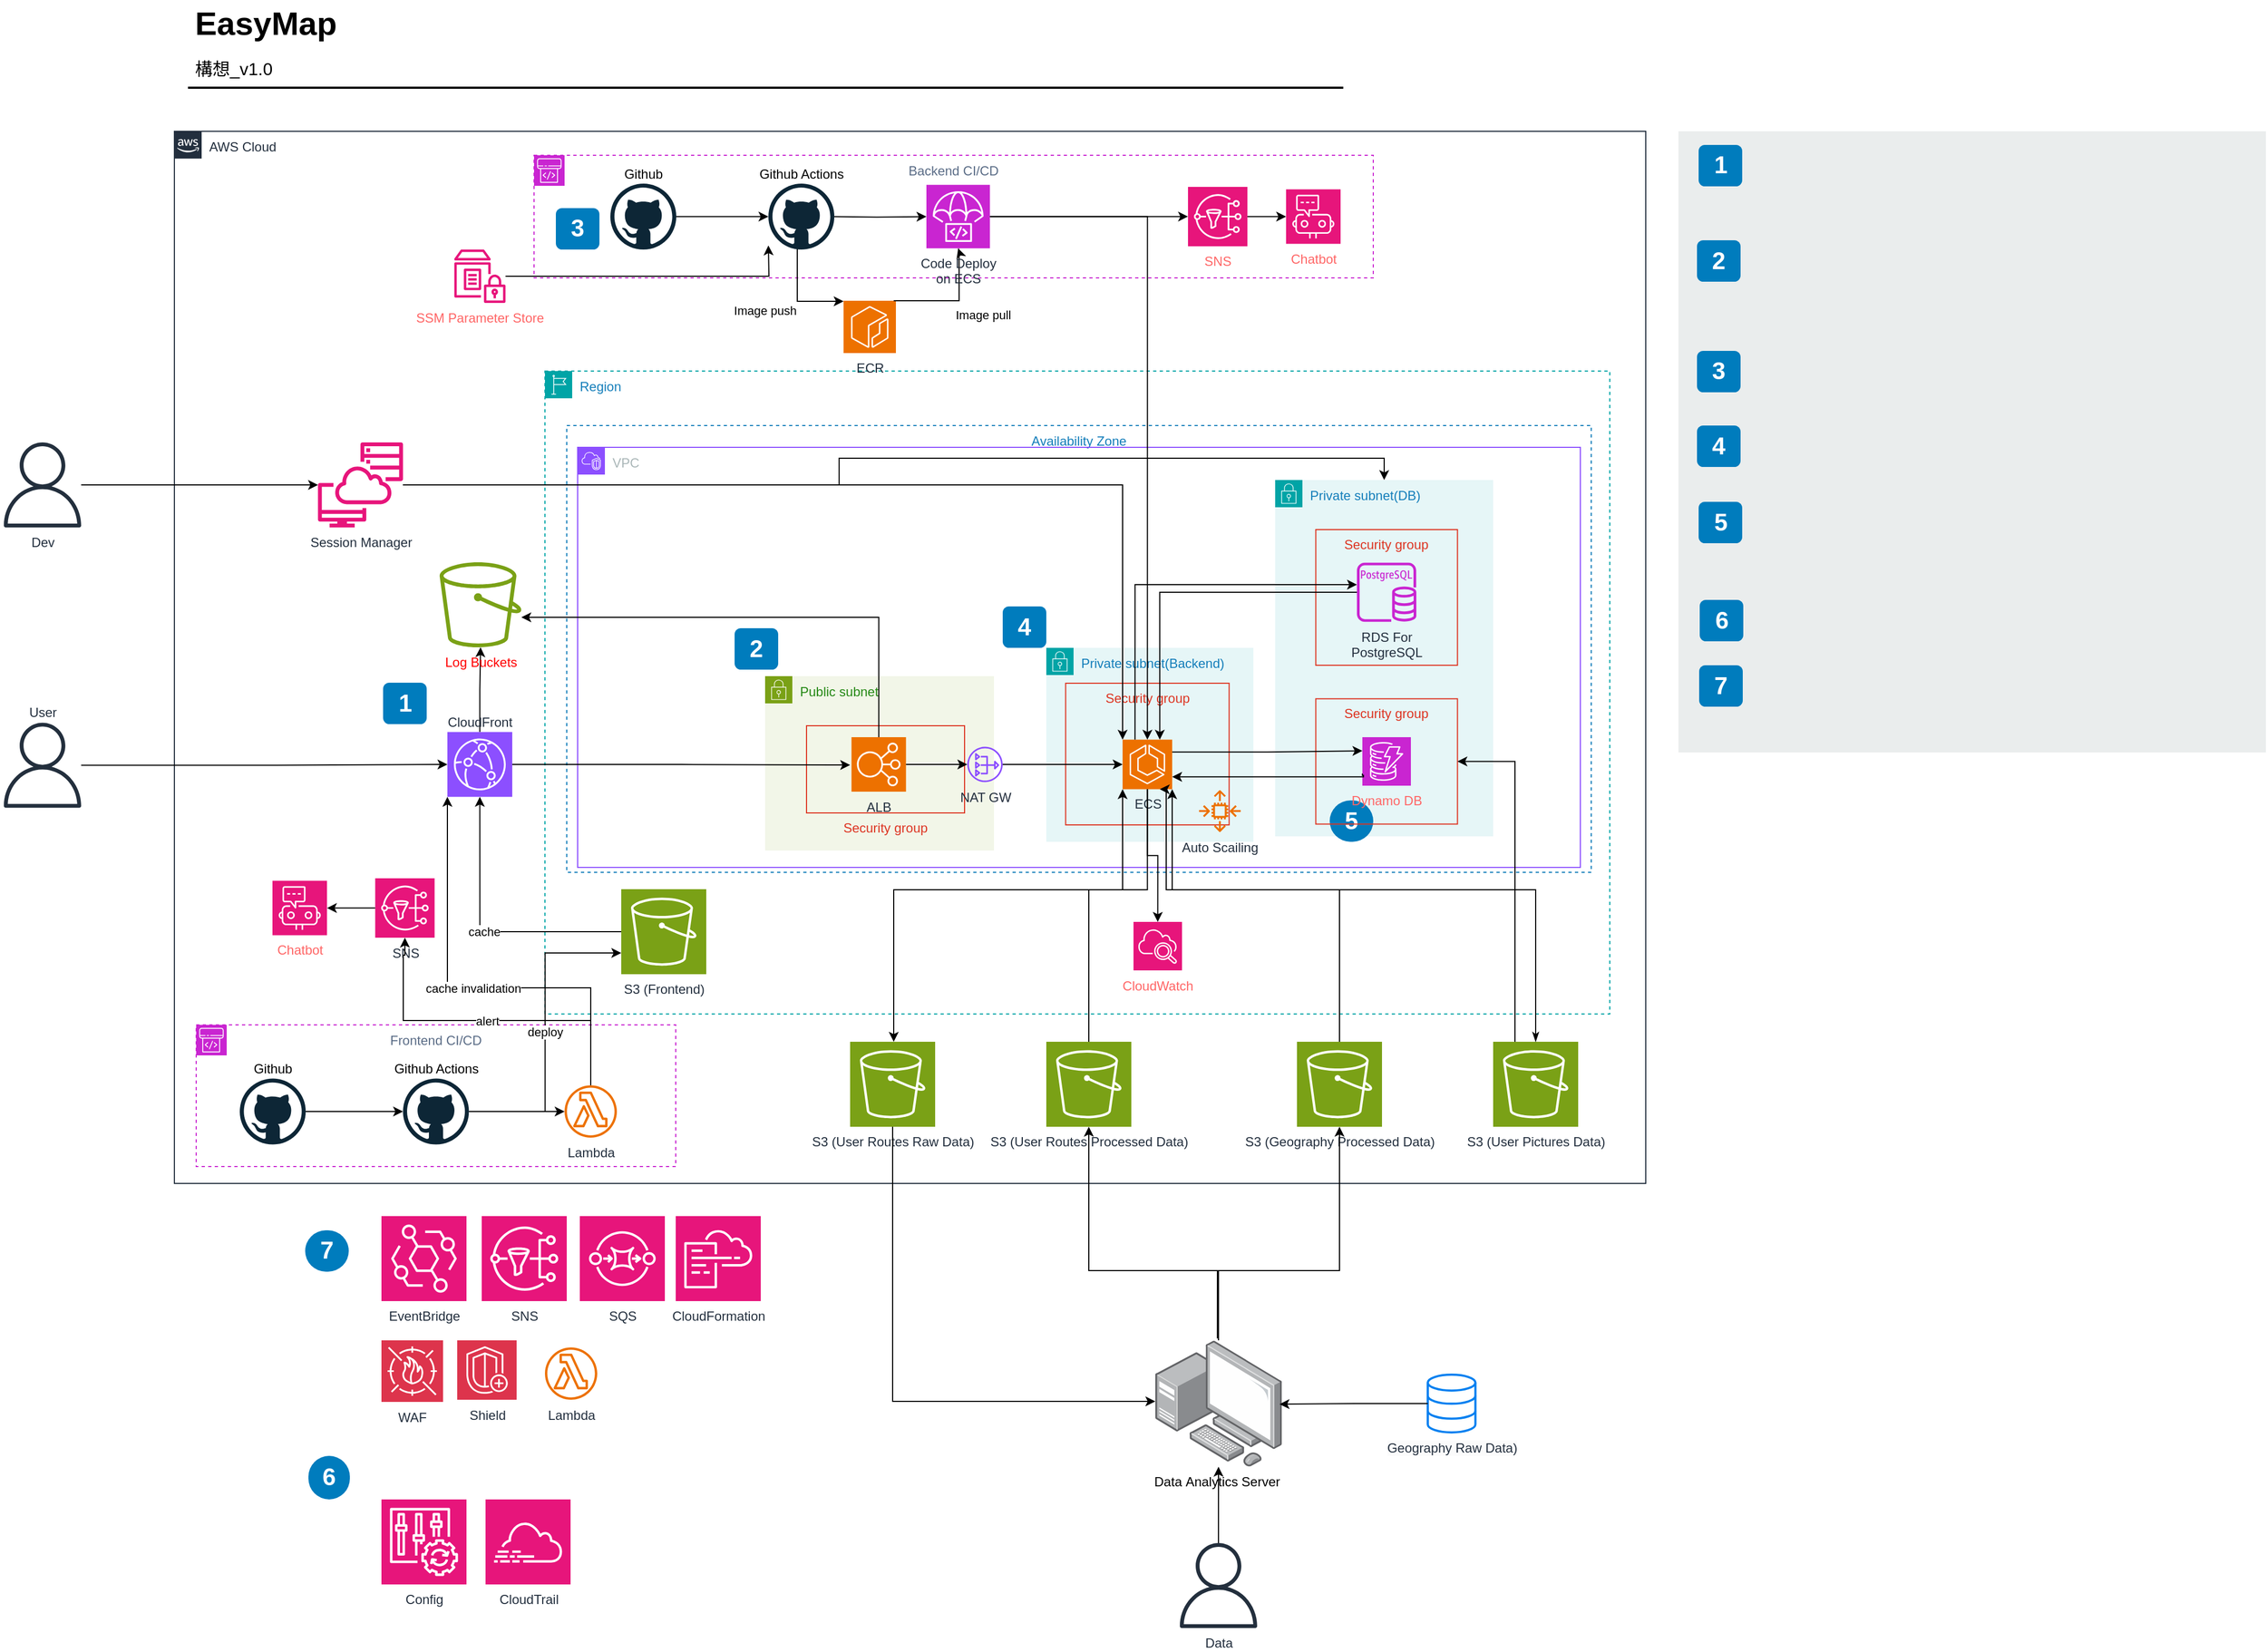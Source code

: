 <mxfile version="24.6.4" type="device">
  <diagram id="Ht1M8jgEwFfnCIfOTk4-" name="Page-1">
    <mxGraphModel dx="3269" dy="1338" grid="1" gridSize="10" guides="1" tooltips="1" connect="1" arrows="1" fold="1" page="1" pageScale="1" pageWidth="1169" pageHeight="827" math="0" shadow="0">
      <root>
        <mxCell id="0" />
        <mxCell id="1" parent="0" />
        <mxCell id="k1J5Uft5zTIaOylSxwT3-11" value="フロントアプリケーションはCloudFrontでデプロイ&lt;div&gt;ここに対してアプリケーション段階での攻撃防止のためにWAFを設定&lt;/div&gt;&lt;div&gt;ddos攻撃を防ぐためにShiledの導入も考慮&lt;/div&gt;&lt;div&gt;(Shiled Standardの場合、無料)&lt;/div&gt;" style="text;html=1;align=left;verticalAlign=top;spacingTop=-4;fontSize=14;labelBackgroundColor=none;whiteSpace=wrap;fontColor=#202222;" parent="1" vertex="1">
          <mxGeometry x="1490" y="196.5" width="449" height="118" as="geometry" />
        </mxCell>
        <mxCell id="k1J5Uft5zTIaOylSxwT3-12" value="NAT Gatewayを使ってサービスをプライベートに隔離&lt;div&gt;(現状の場合、NAT Gatewayを使わずにパブリックで運用しても構わない)&lt;/div&gt;&lt;div&gt;そして、ユーザー側はEC2又はFargateで構築されたジャンプサーバーをSSMを経由してプライベートに隔離されたサービスに接近&lt;/div&gt;&lt;div&gt;&lt;br&gt;&lt;/div&gt;" style="text;html=1;align=left;verticalAlign=top;spacingTop=-4;fontSize=14;labelBackgroundColor=none;whiteSpace=wrap;fontColor=#202222;" parent="1" vertex="1">
          <mxGeometry x="1489" y="285" width="450" height="115" as="geometry" />
        </mxCell>
        <mxCell id="k1J5Uft5zTIaOylSxwT3-13" value="&lt;span&gt;GitHubリポジトリにコードを管理して、GitHubActionを利用してAWSリソースにビルド及びデプロイを行う&lt;br&gt;詳細はarchitecture_CI_CDを参考&lt;br&gt;&lt;/span&gt;" style="text;html=1;align=left;verticalAlign=top;spacingTop=-4;fontSize=14;labelBackgroundColor=none;whiteSpace=wrap;fontColor=#202222;" parent="1" vertex="1">
          <mxGeometry x="1489" y="384.5" width="450" height="117" as="geometry" />
        </mxCell>
        <mxCell id="k1J5Uft5zTIaOylSxwT3-14" value="環境を問わず、WEBサーバー、プロントアプリケーション、バックエンドアプリケーションとサイドカーが載せられたECSのクラスター&lt;br&gt;詳細はarchitecture_applications&lt;span&gt;を参考&lt;br&gt;&lt;/span&gt;" style="text;html=1;align=left;verticalAlign=top;spacingTop=-4;fontSize=14;labelBackgroundColor=none;whiteSpace=wrap;fontColor=#202222;" parent="1" vertex="1">
          <mxGeometry x="1489" y="455" width="450" height="121" as="geometry" />
        </mxCell>
        <mxCell id="k1J5Uft5zTIaOylSxwT3-15" value="&lt;span&gt;プライベートサブネットにあるRDS&lt;br&gt;&lt;/span&gt;ここに接近するためのパラメータはSecret Manager又はSSM Parameter Storeで管理&lt;br&gt;その他、CloudFormtationとかで機密情報が載せられた部分も含む" style="text;html=1;align=left;verticalAlign=top;spacingTop=-4;fontSize=14;labelBackgroundColor=none;whiteSpace=wrap;fontColor=#202222;" parent="1" vertex="1">
          <mxGeometry x="1490" y="525" width="449" height="114" as="geometry" />
        </mxCell>
        <mxCell id="k1J5Uft5zTIaOylSxwT3-16" value="主に監視と追跡のため、導入を考えるべきのサービス&lt;br&gt;詳細はarchitecture_applicationsを参考&lt;span&gt;&lt;br&gt;&lt;/span&gt;" style="text;html=1;align=left;verticalAlign=top;spacingTop=-4;fontSize=14;labelBackgroundColor=none;whiteSpace=wrap;fontColor=#202222;" parent="1" vertex="1">
          <mxGeometry x="1490" y="616" width="450" height="118" as="geometry" />
        </mxCell>
        <mxCell id="k1J5Uft5zTIaOylSxwT3-17" value="&lt;span&gt;構成図に記述されていないが、運用に入っているサービス&lt;br&gt;&lt;/span&gt;導入可能性が高い上、別途に引き出しているサービス" style="text;html=1;align=left;verticalAlign=top;spacingTop=-4;fontSize=14;labelBackgroundColor=none;whiteSpace=wrap;fontColor=#202222;" parent="1" vertex="1">
          <mxGeometry x="1490" y="675" width="449" height="113" as="geometry" />
        </mxCell>
        <mxCell id="-QjtrjUzRDEMRZ5MF8oH-47" value="EasyMap" style="text;html=1;resizable=0;points=[];autosize=1;align=left;verticalAlign=top;spacingTop=-4;fontSize=30;fontStyle=1" parent="1" vertex="1">
          <mxGeometry x="56.5" y="64.5" width="150" height="40" as="geometry" />
        </mxCell>
        <mxCell id="-QjtrjUzRDEMRZ5MF8oH-48" value="構想_v1.0" style="text;html=1;resizable=0;points=[];autosize=1;align=left;verticalAlign=top;spacingTop=-4;fontSize=16" parent="1" vertex="1">
          <mxGeometry x="56.5" y="114.5" width="90" height="30" as="geometry" />
        </mxCell>
        <mxCell id="SCVMTBWpLvtzJIhz15lM-1" value="" style="line;strokeWidth=2;html=1;fontSize=14;" parent="1" vertex="1">
          <mxGeometry x="52.5" y="139.5" width="1060" height="10" as="geometry" />
        </mxCell>
        <mxCell id="k1J5Uft5zTIaOylSxwT3-1" value="" style="rounded=0;whiteSpace=wrap;html=1;fillColor=#EAEDED;fontSize=22;fontColor=#FFFFFF;strokeColor=none;labelBackgroundColor=none;" parent="1" vertex="1">
          <mxGeometry x="1420" y="184.5" width="539" height="570" as="geometry" />
        </mxCell>
        <mxCell id="k1J5Uft5zTIaOylSxwT3-2" value="1" style="rounded=1;whiteSpace=wrap;html=1;fillColor=#007CBD;strokeColor=none;fontColor=#FFFFFF;fontStyle=1;fontSize=22;labelBackgroundColor=none;" parent="1" vertex="1">
          <mxGeometry x="1438.5" y="197" width="40" height="38" as="geometry" />
        </mxCell>
        <mxCell id="k1J5Uft5zTIaOylSxwT3-3" value="2" style="rounded=1;whiteSpace=wrap;html=1;fillColor=#007CBD;strokeColor=none;fontColor=#FFFFFF;fontStyle=1;fontSize=22;labelBackgroundColor=none;" parent="1" vertex="1">
          <mxGeometry x="1437" y="284.5" width="40" height="38" as="geometry" />
        </mxCell>
        <mxCell id="k1J5Uft5zTIaOylSxwT3-4" value="3" style="rounded=1;whiteSpace=wrap;html=1;fillColor=#007CBD;strokeColor=none;fontColor=#FFFFFF;fontStyle=1;fontSize=22;labelBackgroundColor=none;" parent="1" vertex="1">
          <mxGeometry x="1437" y="386" width="40" height="38" as="geometry" />
        </mxCell>
        <mxCell id="k1J5Uft5zTIaOylSxwT3-5" value="4" style="rounded=1;whiteSpace=wrap;html=1;fillColor=#007CBD;strokeColor=none;fontColor=#FFFFFF;fontStyle=1;fontSize=22;labelBackgroundColor=none;" parent="1" vertex="1">
          <mxGeometry x="1437" y="454.5" width="40" height="38" as="geometry" />
        </mxCell>
        <mxCell id="k1J5Uft5zTIaOylSxwT3-6" value="5" style="rounded=1;whiteSpace=wrap;html=1;fillColor=#007CBD;strokeColor=none;fontColor=#FFFFFF;fontStyle=1;fontSize=22;labelBackgroundColor=none;" parent="1" vertex="1">
          <mxGeometry x="1438.5" y="524.5" width="40" height="38" as="geometry" />
        </mxCell>
        <mxCell id="k1J5Uft5zTIaOylSxwT3-7" value="6" style="rounded=1;whiteSpace=wrap;html=1;fillColor=#007CBD;strokeColor=none;fontColor=#FFFFFF;fontStyle=1;fontSize=22;labelBackgroundColor=none;" parent="1" vertex="1">
          <mxGeometry x="1439.5" y="614.5" width="40" height="38" as="geometry" />
        </mxCell>
        <mxCell id="k1J5Uft5zTIaOylSxwT3-8" value="7" style="rounded=1;whiteSpace=wrap;html=1;fillColor=#007CBD;strokeColor=none;fontColor=#FFFFFF;fontStyle=1;fontSize=22;labelBackgroundColor=none;" parent="1" vertex="1">
          <mxGeometry x="1439" y="674.5" width="40" height="38" as="geometry" />
        </mxCell>
        <mxCell id="1tYCDRSDsCQzgZWJvc7a-12" value="AWS Cloud" style="points=[[0,0],[0.25,0],[0.5,0],[0.75,0],[1,0],[1,0.25],[1,0.5],[1,0.75],[1,1],[0.75,1],[0.5,1],[0.25,1],[0,1],[0,0.75],[0,0.5],[0,0.25]];outlineConnect=0;gradientColor=none;html=1;whiteSpace=wrap;fontSize=12;fontStyle=0;container=1;pointerEvents=0;collapsible=0;recursiveResize=0;shape=mxgraph.aws4.group;grIcon=mxgraph.aws4.group_aws_cloud_alt;strokeColor=#232F3E;fillColor=none;verticalAlign=top;align=left;spacingLeft=30;fontColor=#232F3E;dashed=0;" parent="1" vertex="1">
          <mxGeometry x="40" y="184.5" width="1350" height="965.5" as="geometry" />
        </mxCell>
        <mxCell id="1tYCDRSDsCQzgZWJvc7a-14" value="Region" style="points=[[0,0],[0.25,0],[0.5,0],[0.75,0],[1,0],[1,0.25],[1,0.5],[1,0.75],[1,1],[0.75,1],[0.5,1],[0.25,1],[0,1],[0,0.75],[0,0.5],[0,0.25]];outlineConnect=0;gradientColor=none;html=1;whiteSpace=wrap;fontSize=12;fontStyle=0;container=1;pointerEvents=0;collapsible=0;recursiveResize=0;shape=mxgraph.aws4.group;grIcon=mxgraph.aws4.group_region;strokeColor=#00A4A6;fillColor=none;verticalAlign=top;align=left;spacingLeft=30;fontColor=#147EBA;dashed=1;" parent="1tYCDRSDsCQzgZWJvc7a-12" vertex="1">
          <mxGeometry x="340" y="220" width="976.98" height="590" as="geometry" />
        </mxCell>
        <mxCell id="1tYCDRSDsCQzgZWJvc7a-15" value="Availability Zone" style="fillColor=none;strokeColor=#147EBA;dashed=1;verticalAlign=top;fontStyle=0;fontColor=#147EBA;whiteSpace=wrap;html=1;" parent="1tYCDRSDsCQzgZWJvc7a-14" vertex="1">
          <mxGeometry x="20" y="50" width="940" height="410" as="geometry" />
        </mxCell>
        <mxCell id="1tYCDRSDsCQzgZWJvc7a-49" value="Private subnet(DB)" style="points=[[0,0],[0.25,0],[0.5,0],[0.75,0],[1,0],[1,0.25],[1,0.5],[1,0.75],[1,1],[0.75,1],[0.5,1],[0.25,1],[0,1],[0,0.75],[0,0.5],[0,0.25]];outlineConnect=0;gradientColor=none;html=1;whiteSpace=wrap;fontSize=12;fontStyle=0;container=1;pointerEvents=0;collapsible=0;recursiveResize=0;shape=mxgraph.aws4.group;grIcon=mxgraph.aws4.group_security_group;grStroke=0;strokeColor=#00A4A6;fillColor=#E6F6F7;verticalAlign=top;align=left;spacingLeft=30;fontColor=#147EBA;dashed=0;" parent="1tYCDRSDsCQzgZWJvc7a-14" vertex="1">
          <mxGeometry x="670" y="100" width="200" height="327" as="geometry" />
        </mxCell>
        <mxCell id="1tYCDRSDsCQzgZWJvc7a-119" value="5" style="rounded=1;whiteSpace=wrap;html=1;fillColor=#007CBD;strokeColor=none;fontColor=#FFFFFF;fontStyle=1;fontSize=22;labelBackgroundColor=none;arcSize=50;" parent="1tYCDRSDsCQzgZWJvc7a-14" vertex="1">
          <mxGeometry x="720" y="394" width="40" height="38" as="geometry" />
        </mxCell>
        <mxCell id="glTbuXtbrnzx0vPCisSr-2" value="VPC" style="points=[[0,0],[0.25,0],[0.5,0],[0.75,0],[1,0],[1,0.25],[1,0.5],[1,0.75],[1,1],[0.75,1],[0.5,1],[0.25,1],[0,1],[0,0.75],[0,0.5],[0,0.25]];outlineConnect=0;gradientColor=none;html=1;whiteSpace=wrap;fontSize=12;fontStyle=0;container=1;pointerEvents=0;collapsible=0;recursiveResize=0;shape=mxgraph.aws4.group;grIcon=mxgraph.aws4.group_vpc2;strokeColor=#8C4FFF;fillColor=none;verticalAlign=top;align=left;spacingLeft=30;fontColor=#AAB7B8;dashed=0;" parent="1tYCDRSDsCQzgZWJvc7a-14" vertex="1">
          <mxGeometry x="30" y="70" width="920" height="385.5" as="geometry" />
        </mxCell>
        <mxCell id="1tYCDRSDsCQzgZWJvc7a-74" value="Public subnet" style="points=[[0,0],[0.25,0],[0.5,0],[0.75,0],[1,0],[1,0.25],[1,0.5],[1,0.75],[1,1],[0.75,1],[0.5,1],[0.25,1],[0,1],[0,0.75],[0,0.5],[0,0.25]];outlineConnect=0;gradientColor=none;html=1;whiteSpace=wrap;fontSize=12;fontStyle=0;container=1;pointerEvents=0;collapsible=0;recursiveResize=0;shape=mxgraph.aws4.group;grIcon=mxgraph.aws4.group_security_group;grStroke=0;strokeColor=#7AA116;fillColor=#F2F6E8;verticalAlign=top;align=left;spacingLeft=30;fontColor=#248814;dashed=0;" parent="glTbuXtbrnzx0vPCisSr-2" vertex="1">
          <mxGeometry x="172" y="210" width="210" height="160" as="geometry" />
        </mxCell>
        <mxCell id="glTbuXtbrnzx0vPCisSr-27" value="Security group" style="fillColor=none;strokeColor=#DD3522;verticalAlign=top;fontStyle=0;fontColor=#DD3522;whiteSpace=wrap;html=1;labelPosition=center;verticalLabelPosition=bottom;align=center;" parent="glTbuXtbrnzx0vPCisSr-2" vertex="1">
          <mxGeometry x="210" y="255.5" width="145" height="80" as="geometry" />
        </mxCell>
        <mxCell id="1tYCDRSDsCQzgZWJvc7a-38" value="ALB" style="sketch=0;points=[[0,0,0],[0.25,0,0],[0.5,0,0],[0.75,0,0],[1,0,0],[0,1,0],[0.25,1,0],[0.5,1,0],[0.75,1,0],[1,1,0],[0,0.25,0],[0,0.5,0],[0,0.75,0],[1,0.25,0],[1,0.5,0],[1,0.75,0]];outlineConnect=0;fontColor=#232F3E;fillColor=#ED7100;strokeColor=#ffffff;dashed=0;verticalLabelPosition=bottom;verticalAlign=top;align=center;html=1;fontSize=12;fontStyle=0;aspect=fixed;shape=mxgraph.aws4.resourceIcon;resIcon=mxgraph.aws4.elastic_load_balancing;" parent="glTbuXtbrnzx0vPCisSr-2" vertex="1">
          <mxGeometry x="251.25" y="266" width="50" height="50" as="geometry" />
        </mxCell>
        <mxCell id="dy0-1PoWe1TbCDGHFwGR-39" value="Dynamo DB" style="sketch=0;points=[[0,0,0],[0.25,0,0],[0.5,0,0],[0.75,0,0],[1,0,0],[0,1,0],[0.25,1,0],[0.5,1,0],[0.75,1,0],[1,1,0],[0,0.25,0],[0,0.5,0],[0,0.75,0],[1,0.25,0],[1,0.5,0],[1,0.75,0]];outlineConnect=0;fontColor=#FF6666;fillColor=#C925D1;strokeColor=#ffffff;dashed=0;verticalLabelPosition=bottom;verticalAlign=top;align=center;html=1;fontSize=12;fontStyle=0;aspect=fixed;shape=mxgraph.aws4.resourceIcon;resIcon=mxgraph.aws4.dynamodb;" parent="glTbuXtbrnzx0vPCisSr-2" vertex="1">
          <mxGeometry x="720" y="266" width="44.5" height="44.5" as="geometry" />
        </mxCell>
        <mxCell id="1tYCDRSDsCQzgZWJvc7a-51" value="Security group" style="fillColor=none;strokeColor=#DD3522;verticalAlign=top;fontStyle=0;fontColor=#DD3522;whiteSpace=wrap;html=1;direction=south;" parent="glTbuXtbrnzx0vPCisSr-2" vertex="1">
          <mxGeometry x="677.25" y="230.75" width="130" height="115" as="geometry" />
        </mxCell>
        <mxCell id="XonzfU6cnXxWhyrc8ULt-5" value="Security group" style="fillColor=none;strokeColor=#DD3522;verticalAlign=top;fontStyle=0;fontColor=#DD3522;whiteSpace=wrap;html=1;direction=south;" vertex="1" parent="glTbuXtbrnzx0vPCisSr-2">
          <mxGeometry x="677.25" y="75.5" width="130" height="124.5" as="geometry" />
        </mxCell>
        <mxCell id="XonzfU6cnXxWhyrc8ULt-4" value="RDS For&lt;div&gt;PostgreSQL&lt;/div&gt;" style="sketch=0;outlineConnect=0;fontColor=#232F3E;gradientColor=none;fillColor=#C925D1;strokeColor=none;dashed=0;verticalLabelPosition=bottom;verticalAlign=top;align=center;html=1;fontSize=12;fontStyle=0;aspect=fixed;pointerEvents=1;shape=mxgraph.aws4.rds_postgresql_instance;" vertex="1" parent="glTbuXtbrnzx0vPCisSr-2">
          <mxGeometry x="715" y="105.75" width="54.5" height="54.5" as="geometry" />
        </mxCell>
        <mxCell id="1tYCDRSDsCQzgZWJvc7a-118" value="4" style="rounded=1;whiteSpace=wrap;html=1;fillColor=#007CBD;strokeColor=none;fontColor=#FFFFFF;fontStyle=1;fontSize=22;labelBackgroundColor=none;" parent="1tYCDRSDsCQzgZWJvc7a-14" vertex="1">
          <mxGeometry x="420" y="216" width="40" height="38" as="geometry" />
        </mxCell>
        <mxCell id="1tYCDRSDsCQzgZWJvc7a-68" value="Private subnet(Backend)" style="points=[[0,0],[0.25,0],[0.5,0],[0.75,0],[1,0],[1,0.25],[1,0.5],[1,0.75],[1,1],[0.75,1],[0.5,1],[0.25,1],[0,1],[0,0.75],[0,0.5],[0,0.25]];outlineConnect=0;gradientColor=none;html=1;whiteSpace=wrap;fontSize=12;fontStyle=0;container=1;pointerEvents=0;collapsible=0;recursiveResize=0;shape=mxgraph.aws4.group;grIcon=mxgraph.aws4.group_security_group;grStroke=0;strokeColor=#00A4A6;fillColor=#E6F6F7;verticalAlign=top;align=left;spacingLeft=30;fontColor=#147EBA;dashed=0;" parent="1tYCDRSDsCQzgZWJvc7a-14" vertex="1">
          <mxGeometry x="460" y="254" width="190" height="178" as="geometry" />
        </mxCell>
        <mxCell id="1tYCDRSDsCQzgZWJvc7a-39" value="Security group" style="fillColor=none;strokeColor=#DD3522;verticalAlign=top;fontStyle=0;fontColor=#DD3522;whiteSpace=wrap;html=1;" parent="1tYCDRSDsCQzgZWJvc7a-68" vertex="1">
          <mxGeometry x="17.75" y="32.5" width="150" height="130" as="geometry" />
        </mxCell>
        <mxCell id="1tYCDRSDsCQzgZWJvc7a-2" value="ECS" style="sketch=0;points=[[0,0,0],[0.25,0,0],[0.5,0,0],[0.75,0,0],[1,0,0],[0,1,0],[0.25,1,0],[0.5,1,0],[0.75,1,0],[1,1,0],[0,0.25,0],[0,0.5,0],[0,0.75,0],[1,0.25,0],[1,0.5,0],[1,0.75,0]];outlineConnect=0;fontColor=#232F3E;fillColor=#ED7100;strokeColor=#ffffff;dashed=0;verticalLabelPosition=bottom;verticalAlign=top;align=center;html=1;fontSize=12;fontStyle=0;aspect=fixed;shape=mxgraph.aws4.resourceIcon;resIcon=mxgraph.aws4.ecs;" parent="1tYCDRSDsCQzgZWJvc7a-68" vertex="1">
          <mxGeometry x="70" y="84.25" width="45.5" height="45.5" as="geometry" />
        </mxCell>
        <mxCell id="1tYCDRSDsCQzgZWJvc7a-112" value="Auto Scailing" style="sketch=0;outlineConnect=0;fontColor=#232F3E;gradientColor=none;fillColor=#ED7100;strokeColor=none;dashed=0;verticalLabelPosition=bottom;verticalAlign=top;align=center;html=1;fontSize=12;fontStyle=0;aspect=fixed;pointerEvents=1;shape=mxgraph.aws4.auto_scaling2;" parent="1tYCDRSDsCQzgZWJvc7a-68" vertex="1">
          <mxGeometry x="140" y="130.5" width="38.5" height="38.5" as="geometry" />
        </mxCell>
        <mxCell id="glTbuXtbrnzx0vPCisSr-24" style="edgeStyle=orthogonalEdgeStyle;rounded=0;orthogonalLoop=1;jettySize=auto;html=1;exitX=1;exitY=0.25;exitDx=0;exitDy=0;exitPerimeter=0;" parent="1tYCDRSDsCQzgZWJvc7a-14" source="1tYCDRSDsCQzgZWJvc7a-2" edge="1">
          <mxGeometry relative="1" as="geometry">
            <Array as="points" />
            <mxPoint x="750" y="348.5" as="targetPoint" />
          </mxGeometry>
        </mxCell>
        <mxCell id="glTbuXtbrnzx0vPCisSr-25" style="edgeStyle=orthogonalEdgeStyle;rounded=0;orthogonalLoop=1;jettySize=auto;html=1;exitX=0;exitY=0.75;exitDx=0;exitDy=0;exitPerimeter=0;entryX=1;entryY=0.75;entryDx=0;entryDy=0;entryPerimeter=0;" parent="1tYCDRSDsCQzgZWJvc7a-14" source="dy0-1PoWe1TbCDGHFwGR-39" target="1tYCDRSDsCQzgZWJvc7a-2" edge="1">
          <mxGeometry relative="1" as="geometry">
            <Array as="points">
              <mxPoint x="750" y="371" />
              <mxPoint x="751" y="371" />
              <mxPoint x="751" y="372" />
            </Array>
            <mxPoint x="750.75" y="371.938" as="sourcePoint" />
          </mxGeometry>
        </mxCell>
        <mxCell id="1tYCDRSDsCQzgZWJvc7a-69" style="edgeStyle=orthogonalEdgeStyle;rounded=0;orthogonalLoop=1;jettySize=auto;html=1;exitX=1;exitY=0.5;exitDx=0;exitDy=0;exitPerimeter=0;entryX=0;entryY=0.5;entryDx=0;entryDy=0;entryPerimeter=0;" parent="1tYCDRSDsCQzgZWJvc7a-14" source="1tYCDRSDsCQzgZWJvc7a-72" target="1tYCDRSDsCQzgZWJvc7a-2" edge="1">
          <mxGeometry relative="1" as="geometry">
            <mxPoint x="320" y="360.0" as="targetPoint" />
            <Array as="points" />
          </mxGeometry>
        </mxCell>
        <mxCell id="1tYCDRSDsCQzgZWJvc7a-114" value="2" style="rounded=1;whiteSpace=wrap;html=1;fillColor=#007CBD;strokeColor=none;fontColor=#FFFFFF;fontStyle=1;fontSize=22;labelBackgroundColor=none;" parent="1tYCDRSDsCQzgZWJvc7a-14" vertex="1">
          <mxGeometry x="174" y="236" width="40" height="38" as="geometry" />
        </mxCell>
        <mxCell id="dy0-1PoWe1TbCDGHFwGR-13" value="S3 (Frontend)" style="sketch=0;points=[[0,0,0],[0.25,0,0],[0.5,0,0],[0.75,0,0],[1,0,0],[0,1,0],[0.25,1,0],[0.5,1,0],[0.75,1,0],[1,1,0],[0,0.25,0],[0,0.5,0],[0,0.75,0],[1,0.25,0],[1,0.5,0],[1,0.75,0]];outlineConnect=0;fontColor=#232F3E;fillColor=#7AA116;strokeColor=#ffffff;dashed=0;verticalLabelPosition=bottom;verticalAlign=top;align=center;html=1;fontSize=12;fontStyle=0;aspect=fixed;shape=mxgraph.aws4.resourceIcon;resIcon=mxgraph.aws4.s3;" parent="1tYCDRSDsCQzgZWJvc7a-14" vertex="1">
          <mxGeometry x="70" y="475.5" width="78" height="78" as="geometry" />
        </mxCell>
        <mxCell id="1tYCDRSDsCQzgZWJvc7a-72" value="NAT GW" style="sketch=0;outlineConnect=0;fontColor=#232F3E;gradientColor=none;fillColor=#8C4FFF;strokeColor=none;dashed=0;verticalLabelPosition=bottom;verticalAlign=top;align=center;html=1;fontSize=12;fontStyle=0;aspect=fixed;pointerEvents=1;shape=mxgraph.aws4.nat_gateway;" parent="1tYCDRSDsCQzgZWJvc7a-14" vertex="1">
          <mxGeometry x="387.5" y="344.75" width="32.5" height="32.5" as="geometry" />
        </mxCell>
        <mxCell id="dy0-1PoWe1TbCDGHFwGR-43" value="" style="edgeStyle=orthogonalEdgeStyle;rounded=0;orthogonalLoop=1;jettySize=auto;html=1;exitX=1;exitY=0.5;exitDx=0;exitDy=0;exitPerimeter=0;entryX=0;entryY=0.5;entryDx=0;entryDy=0;entryPerimeter=0;" parent="1tYCDRSDsCQzgZWJvc7a-14" source="1tYCDRSDsCQzgZWJvc7a-38" target="1tYCDRSDsCQzgZWJvc7a-72" edge="1">
          <mxGeometry relative="1" as="geometry">
            <mxPoint x="910" y="765.5" as="targetPoint" />
            <Array as="points" />
            <mxPoint x="711" y="765.5" as="sourcePoint" />
          </mxGeometry>
        </mxCell>
        <mxCell id="1tYCDRSDsCQzgZWJvc7a-86" value="CloudWatch" style="sketch=0;points=[[0,0,0],[0.25,0,0],[0.5,0,0],[0.75,0,0],[1,0,0],[0,1,0],[0.25,1,0],[0.5,1,0],[0.75,1,0],[1,1,0],[0,0.25,0],[0,0.5,0],[0,0.75,0],[1,0.25,0],[1,0.5,0],[1,0.75,0]];points=[[0,0,0],[0.25,0,0],[0.5,0,0],[0.75,0,0],[1,0,0],[0,1,0],[0.25,1,0],[0.5,1,0],[0.75,1,0],[1,1,0],[0,0.25,0],[0,0.5,0],[0,0.75,0],[1,0.25,0],[1,0.5,0],[1,0.75,0]];outlineConnect=0;fontColor=#FF6666;fillColor=#E7157B;strokeColor=#ffffff;dashed=0;verticalLabelPosition=bottom;verticalAlign=top;align=center;html=1;fontSize=12;fontStyle=0;aspect=fixed;shape=mxgraph.aws4.resourceIcon;resIcon=mxgraph.aws4.cloudwatch_2;" parent="1tYCDRSDsCQzgZWJvc7a-14" vertex="1">
          <mxGeometry x="540" y="505.5" width="44.5" height="44.5" as="geometry" />
        </mxCell>
        <mxCell id="dy0-1PoWe1TbCDGHFwGR-46" style="edgeStyle=orthogonalEdgeStyle;rounded=0;orthogonalLoop=1;jettySize=auto;html=1;entryX=0.5;entryY=0;entryDx=0;entryDy=0;entryPerimeter=0;" parent="1tYCDRSDsCQzgZWJvc7a-14" source="1tYCDRSDsCQzgZWJvc7a-2" target="1tYCDRSDsCQzgZWJvc7a-86" edge="1">
          <mxGeometry relative="1" as="geometry" />
        </mxCell>
        <mxCell id="XonzfU6cnXxWhyrc8ULt-7" style="edgeStyle=orthogonalEdgeStyle;rounded=0;orthogonalLoop=1;jettySize=auto;html=1;exitX=0.25;exitY=0;exitDx=0;exitDy=0;exitPerimeter=0;" edge="1" parent="1tYCDRSDsCQzgZWJvc7a-14" source="1tYCDRSDsCQzgZWJvc7a-2" target="XonzfU6cnXxWhyrc8ULt-4">
          <mxGeometry relative="1" as="geometry">
            <Array as="points">
              <mxPoint x="541" y="196" />
            </Array>
          </mxGeometry>
        </mxCell>
        <mxCell id="XonzfU6cnXxWhyrc8ULt-8" style="edgeStyle=orthogonalEdgeStyle;rounded=0;orthogonalLoop=1;jettySize=auto;html=1;entryX=0.75;entryY=0;entryDx=0;entryDy=0;entryPerimeter=0;" edge="1" parent="1tYCDRSDsCQzgZWJvc7a-14" source="XonzfU6cnXxWhyrc8ULt-4" target="1tYCDRSDsCQzgZWJvc7a-2">
          <mxGeometry relative="1" as="geometry" />
        </mxCell>
        <mxCell id="1tYCDRSDsCQzgZWJvc7a-32" value="Backend CI/CD" style="fillColor=none;strokeColor=#c925d1;dashed=1;verticalAlign=top;fontStyle=0;fontColor=#5A6C86;whiteSpace=wrap;html=1;" parent="1tYCDRSDsCQzgZWJvc7a-12" vertex="1">
          <mxGeometry x="330" y="22" width="770" height="112.5" as="geometry" />
        </mxCell>
        <mxCell id="1tYCDRSDsCQzgZWJvc7a-1" value="ECR" style="sketch=0;points=[[0,0,0],[0.25,0,0],[0.5,0,0],[0.75,0,0],[1,0,0],[0,1,0],[0.25,1,0],[0.5,1,0],[0.75,1,0],[1,1,0],[0,0.25,0],[0,0.5,0],[0,0.75,0],[1,0.25,0],[1,0.5,0],[1,0.75,0]];outlineConnect=0;fontColor=#232F3E;fillColor=#ED7100;strokeColor=#ffffff;dashed=0;verticalLabelPosition=bottom;verticalAlign=top;align=center;html=1;fontSize=12;fontStyle=0;aspect=fixed;shape=mxgraph.aws4.resourceIcon;resIcon=mxgraph.aws4.ecr;" parent="1tYCDRSDsCQzgZWJvc7a-12" vertex="1">
          <mxGeometry x="614" y="155.5" width="48" height="48" as="geometry" />
        </mxCell>
        <mxCell id="1tYCDRSDsCQzgZWJvc7a-42" value="Image push" style="edgeStyle=orthogonalEdgeStyle;rounded=0;orthogonalLoop=1;jettySize=auto;html=1;entryX=0;entryY=0;entryDx=0;entryDy=0;entryPerimeter=0;labelPosition=left;verticalLabelPosition=bottom;align=right;verticalAlign=top;exitX=0.5;exitY=1;exitDx=0;exitDy=0;exitPerimeter=0;" parent="1tYCDRSDsCQzgZWJvc7a-12" target="1tYCDRSDsCQzgZWJvc7a-1" edge="1">
          <mxGeometry relative="1" as="geometry">
            <mxPoint x="571.5" y="104.75" as="sourcePoint" />
            <Array as="points">
              <mxPoint x="572" y="156" />
              <mxPoint x="614" y="156" />
            </Array>
          </mxGeometry>
        </mxCell>
        <mxCell id="1tYCDRSDsCQzgZWJvc7a-43" value="Image pull" style="edgeStyle=orthogonalEdgeStyle;rounded=0;orthogonalLoop=1;jettySize=auto;html=1;labelPosition=right;verticalLabelPosition=bottom;align=left;verticalAlign=top;entryX=0.5;entryY=1;entryDx=0;entryDy=0;entryPerimeter=0;" parent="1tYCDRSDsCQzgZWJvc7a-12" target="dy0-1PoWe1TbCDGHFwGR-6" edge="1">
          <mxGeometry relative="1" as="geometry">
            <mxPoint x="660" y="155.5" as="sourcePoint" />
            <mxPoint x="768" y="106.5" as="targetPoint" />
            <Array as="points">
              <mxPoint x="720" y="156" />
              <mxPoint x="720" y="110" />
              <mxPoint x="719" y="110" />
            </Array>
          </mxGeometry>
        </mxCell>
        <mxCell id="1tYCDRSDsCQzgZWJvc7a-47" style="edgeStyle=orthogonalEdgeStyle;rounded=0;orthogonalLoop=1;jettySize=auto;html=1;exitX=1;exitY=0.5;exitDx=0;exitDy=0;exitPerimeter=0;entryX=0.5;entryY=0;entryDx=0;entryDy=0;entryPerimeter=0;" parent="1tYCDRSDsCQzgZWJvc7a-12" source="dy0-1PoWe1TbCDGHFwGR-6" target="1tYCDRSDsCQzgZWJvc7a-2" edge="1">
          <mxGeometry relative="1" as="geometry">
            <mxPoint x="795.19" y="78.25" as="sourcePoint" />
            <Array as="points">
              <mxPoint x="893" y="78" />
            </Array>
          </mxGeometry>
        </mxCell>
        <mxCell id="dy0-1PoWe1TbCDGHFwGR-40" style="edgeStyle=orthogonalEdgeStyle;rounded=0;orthogonalLoop=1;jettySize=auto;html=1;" parent="1tYCDRSDsCQzgZWJvc7a-12" source="1tYCDRSDsCQzgZWJvc7a-29" target="1tYCDRSDsCQzgZWJvc7a-99" edge="1">
          <mxGeometry relative="1" as="geometry" />
        </mxCell>
        <mxCell id="1tYCDRSDsCQzgZWJvc7a-29" value="CloudFront" style="sketch=0;points=[[0,0,0],[0.25,0,0],[0.5,0,0],[0.75,0,0],[1,0,0],[0,1,0],[0.25,1,0],[0.5,1,0],[0.75,1,0],[1,1,0],[0,0.25,0],[0,0.5,0],[0,0.75,0],[1,0.25,0],[1,0.5,0],[1,0.75,0]];outlineConnect=0;fontColor=#232F3E;fillColor=#8C4FFF;strokeColor=#ffffff;dashed=0;verticalLabelPosition=top;verticalAlign=bottom;align=center;html=1;fontSize=12;fontStyle=0;aspect=fixed;shape=mxgraph.aws4.resourceIcon;resIcon=mxgraph.aws4.cloudfront;labelPosition=center;" parent="1tYCDRSDsCQzgZWJvc7a-12" vertex="1">
          <mxGeometry x="250.5" y="551.25" width="59.5" height="59.5" as="geometry" />
        </mxCell>
        <mxCell id="1tYCDRSDsCQzgZWJvc7a-61" value="Github" style="dashed=0;outlineConnect=0;html=1;align=center;labelPosition=center;verticalLabelPosition=top;verticalAlign=bottom;shape=mxgraph.weblogos.github" parent="1tYCDRSDsCQzgZWJvc7a-12" vertex="1">
          <mxGeometry x="400" y="48" width="60.5" height="60.5" as="geometry" />
        </mxCell>
        <mxCell id="1tYCDRSDsCQzgZWJvc7a-113" value="1" style="rounded=1;whiteSpace=wrap;html=1;fillColor=#007CBD;strokeColor=none;fontColor=#FFFFFF;fontStyle=1;fontSize=22;labelBackgroundColor=none;" parent="1tYCDRSDsCQzgZWJvc7a-12" vertex="1">
          <mxGeometry x="191.5" y="506" width="40" height="38" as="geometry" />
        </mxCell>
        <mxCell id="1tYCDRSDsCQzgZWJvc7a-117" value="3" style="rounded=1;whiteSpace=wrap;html=1;fillColor=#007CBD;strokeColor=none;fontColor=#FFFFFF;fontStyle=1;fontSize=22;labelBackgroundColor=none;" parent="1tYCDRSDsCQzgZWJvc7a-12" vertex="1">
          <mxGeometry x="350" y="70.5" width="40" height="38" as="geometry" />
        </mxCell>
        <mxCell id="dy0-1PoWe1TbCDGHFwGR-3" value="" style="sketch=0;points=[[0,0,0],[0.25,0,0],[0.5,0,0],[0.75,0,0],[1,0,0],[0,1,0],[0.25,1,0],[0.5,1,0],[0.75,1,0],[1,1,0],[0,0.25,0],[0,0.5,0],[0,0.75,0],[1,0.25,0],[1,0.5,0],[1,0.75,0]];outlineConnect=0;fontColor=#232F3E;fillColor=#C925D1;strokeColor=#ffffff;dashed=0;verticalLabelPosition=bottom;verticalAlign=top;align=center;html=1;fontSize=12;fontStyle=0;aspect=fixed;shape=mxgraph.aws4.resourceIcon;resIcon=mxgraph.aws4.codepipeline;" parent="1tYCDRSDsCQzgZWJvc7a-12" vertex="1">
          <mxGeometry x="330" y="22" width="28" height="28" as="geometry" />
        </mxCell>
        <mxCell id="dy0-1PoWe1TbCDGHFwGR-6" value="Code Deploy&lt;br&gt;on ECS" style="sketch=0;points=[[0,0,0],[0.25,0,0],[0.5,0,0],[0.75,0,0],[1,0,0],[0,1,0],[0.25,1,0],[0.5,1,0],[0.75,1,0],[1,1,0],[0,0.25,0],[0,0.5,0],[0,0.75,0],[1,0.25,0],[1,0.5,0],[1,0.75,0]];outlineConnect=0;fontColor=#232F3E;fillColor=#C925D1;strokeColor=#ffffff;dashed=0;verticalLabelPosition=bottom;verticalAlign=top;align=center;html=1;fontSize=12;fontStyle=0;aspect=fixed;shape=mxgraph.aws4.resourceIcon;resIcon=mxgraph.aws4.codedeploy;" parent="1tYCDRSDsCQzgZWJvc7a-12" vertex="1">
          <mxGeometry x="690" y="49.12" width="58.25" height="58.25" as="geometry" />
        </mxCell>
        <mxCell id="dy0-1PoWe1TbCDGHFwGR-8" style="edgeStyle=orthogonalEdgeStyle;rounded=0;orthogonalLoop=1;jettySize=auto;html=1;entryX=0;entryY=0.5;entryDx=0;entryDy=0;entryPerimeter=0;" parent="1tYCDRSDsCQzgZWJvc7a-12" source="1tYCDRSDsCQzgZWJvc7a-61" edge="1">
          <mxGeometry relative="1" as="geometry">
            <mxPoint x="545" y="78.25" as="targetPoint" />
          </mxGeometry>
        </mxCell>
        <mxCell id="dy0-1PoWe1TbCDGHFwGR-9" style="edgeStyle=orthogonalEdgeStyle;rounded=0;orthogonalLoop=1;jettySize=auto;html=1;exitX=1;exitY=0.5;exitDx=0;exitDy=0;exitPerimeter=0;entryX=0;entryY=0.5;entryDx=0;entryDy=0;entryPerimeter=0;" parent="1tYCDRSDsCQzgZWJvc7a-12" target="dy0-1PoWe1TbCDGHFwGR-6" edge="1">
          <mxGeometry relative="1" as="geometry">
            <mxPoint x="598" y="78.25" as="sourcePoint" />
          </mxGeometry>
        </mxCell>
        <mxCell id="dy0-1PoWe1TbCDGHFwGR-10" value="" style="edgeStyle=orthogonalEdgeStyle;rounded=0;orthogonalLoop=1;jettySize=auto;html=1;" parent="1tYCDRSDsCQzgZWJvc7a-12" source="1tYCDRSDsCQzgZWJvc7a-29" edge="1">
          <mxGeometry relative="1" as="geometry">
            <mxPoint x="350" y="764.5" as="sourcePoint" />
            <mxPoint x="620" y="581.5" as="targetPoint" />
            <Array as="points" />
          </mxGeometry>
        </mxCell>
        <mxCell id="dy0-1PoWe1TbCDGHFwGR-14" value="cache" style="edgeStyle=orthogonalEdgeStyle;rounded=0;orthogonalLoop=1;jettySize=auto;html=1;entryX=0.5;entryY=1;entryDx=0;entryDy=0;entryPerimeter=0;" parent="1tYCDRSDsCQzgZWJvc7a-12" source="dy0-1PoWe1TbCDGHFwGR-13" target="1tYCDRSDsCQzgZWJvc7a-29" edge="1">
          <mxGeometry relative="1" as="geometry" />
        </mxCell>
        <mxCell id="dy0-1PoWe1TbCDGHFwGR-15" value="Frontend CI/CD" style="fillColor=none;strokeColor=#c925d1;dashed=1;verticalAlign=top;fontStyle=0;fontColor=#5A6C86;whiteSpace=wrap;html=1;" parent="1tYCDRSDsCQzgZWJvc7a-12" vertex="1">
          <mxGeometry x="20" y="820" width="440" height="130" as="geometry" />
        </mxCell>
        <mxCell id="dy0-1PoWe1TbCDGHFwGR-16" value="Github" style="dashed=0;outlineConnect=0;html=1;align=center;labelPosition=center;verticalLabelPosition=top;verticalAlign=bottom;shape=mxgraph.weblogos.github" parent="1tYCDRSDsCQzgZWJvc7a-12" vertex="1">
          <mxGeometry x="60" y="869.25" width="60.5" height="60.5" as="geometry" />
        </mxCell>
        <mxCell id="dy0-1PoWe1TbCDGHFwGR-18" value="" style="sketch=0;points=[[0,0,0],[0.25,0,0],[0.5,0,0],[0.75,0,0],[1,0,0],[0,1,0],[0.25,1,0],[0.5,1,0],[0.75,1,0],[1,1,0],[0,0.25,0],[0,0.5,0],[0,0.75,0],[1,0.25,0],[1,0.5,0],[1,0.75,0]];outlineConnect=0;fontColor=#232F3E;fillColor=#C925D1;strokeColor=#ffffff;dashed=0;verticalLabelPosition=bottom;verticalAlign=top;align=center;html=1;fontSize=12;fontStyle=0;aspect=fixed;shape=mxgraph.aws4.resourceIcon;resIcon=mxgraph.aws4.codepipeline;" parent="1tYCDRSDsCQzgZWJvc7a-12" vertex="1">
          <mxGeometry x="20" y="820" width="28" height="28" as="geometry" />
        </mxCell>
        <mxCell id="dy0-1PoWe1TbCDGHFwGR-28" style="edgeStyle=orthogonalEdgeStyle;rounded=0;orthogonalLoop=1;jettySize=auto;html=1;" parent="1tYCDRSDsCQzgZWJvc7a-12" source="XonzfU6cnXxWhyrc8ULt-2" target="dy0-1PoWe1TbCDGHFwGR-27" edge="1">
          <mxGeometry relative="1" as="geometry">
            <mxPoint x="310.0" y="892.643" as="sourcePoint" />
          </mxGeometry>
        </mxCell>
        <mxCell id="dy0-1PoWe1TbCDGHFwGR-20" style="edgeStyle=orthogonalEdgeStyle;rounded=0;orthogonalLoop=1;jettySize=auto;html=1;" parent="1tYCDRSDsCQzgZWJvc7a-12" source="dy0-1PoWe1TbCDGHFwGR-16" target="XonzfU6cnXxWhyrc8ULt-2" edge="1">
          <mxGeometry relative="1" as="geometry">
            <mxPoint x="160" y="891.75" as="targetPoint" />
          </mxGeometry>
        </mxCell>
        <mxCell id="dy0-1PoWe1TbCDGHFwGR-21" style="edgeStyle=orthogonalEdgeStyle;rounded=0;orthogonalLoop=1;jettySize=auto;html=1;entryX=0;entryY=0.5;entryDx=0;entryDy=0;entryPerimeter=0;" parent="1tYCDRSDsCQzgZWJvc7a-12" edge="1">
          <mxGeometry relative="1" as="geometry">
            <mxPoint x="213" y="891.8" as="sourcePoint" />
            <mxPoint x="251.75" y="892.625" as="targetPoint" />
          </mxGeometry>
        </mxCell>
        <mxCell id="dy0-1PoWe1TbCDGHFwGR-22" value="deploy" style="edgeStyle=orthogonalEdgeStyle;rounded=0;orthogonalLoop=1;jettySize=auto;html=1;entryX=0;entryY=0.75;entryDx=0;entryDy=0;entryPerimeter=0;" parent="1tYCDRSDsCQzgZWJvc7a-12" source="XonzfU6cnXxWhyrc8ULt-2" target="dy0-1PoWe1TbCDGHFwGR-13" edge="1">
          <mxGeometry relative="1" as="geometry">
            <mxPoint x="280.875" y="863.5" as="sourcePoint" />
          </mxGeometry>
        </mxCell>
        <mxCell id="dy0-1PoWe1TbCDGHFwGR-27" value="Lambda" style="sketch=0;outlineConnect=0;fontColor=#232F3E;gradientColor=none;fillColor=#ED7100;strokeColor=none;dashed=0;verticalLabelPosition=bottom;verticalAlign=top;align=center;html=1;fontSize=12;fontStyle=0;aspect=fixed;pointerEvents=1;shape=mxgraph.aws4.lambda_function;" parent="1tYCDRSDsCQzgZWJvc7a-12" vertex="1">
          <mxGeometry x="358" y="875.5" width="48" height="48" as="geometry" />
        </mxCell>
        <mxCell id="dy0-1PoWe1TbCDGHFwGR-29" value="cache invalidation" style="edgeStyle=orthogonalEdgeStyle;rounded=0;orthogonalLoop=1;jettySize=auto;html=1;entryX=0;entryY=1;entryDx=0;entryDy=0;entryPerimeter=0;" parent="1tYCDRSDsCQzgZWJvc7a-12" source="dy0-1PoWe1TbCDGHFwGR-27" target="1tYCDRSDsCQzgZWJvc7a-29" edge="1">
          <mxGeometry relative="1" as="geometry">
            <Array as="points">
              <mxPoint x="382" y="786" />
              <mxPoint x="250" y="786" />
            </Array>
          </mxGeometry>
        </mxCell>
        <mxCell id="dy0-1PoWe1TbCDGHFwGR-31" value="SNS" style="sketch=0;points=[[0,0,0],[0.25,0,0],[0.5,0,0],[0.75,0,0],[1,0,0],[0,1,0],[0.25,1,0],[0.5,1,0],[0.75,1,0],[1,1,0],[0,0.25,0],[0,0.5,0],[0,0.75,0],[1,0.25,0],[1,0.5,0],[1,0.75,0]];outlineConnect=0;fontColor=#232F3E;fillColor=#E7157B;strokeColor=#ffffff;dashed=0;verticalLabelPosition=bottom;verticalAlign=top;align=center;html=1;fontSize=12;fontStyle=0;aspect=fixed;shape=mxgraph.aws4.resourceIcon;resIcon=mxgraph.aws4.sns;" parent="1tYCDRSDsCQzgZWJvc7a-12" vertex="1">
          <mxGeometry x="184.25" y="685.5" width="54.5" height="54.5" as="geometry" />
        </mxCell>
        <mxCell id="dy0-1PoWe1TbCDGHFwGR-32" value="alert" style="edgeStyle=orthogonalEdgeStyle;rounded=0;orthogonalLoop=1;jettySize=auto;html=1;entryX=0.5;entryY=1;entryDx=0;entryDy=0;entryPerimeter=0;" parent="1tYCDRSDsCQzgZWJvc7a-12" source="dy0-1PoWe1TbCDGHFwGR-27" target="dy0-1PoWe1TbCDGHFwGR-31" edge="1">
          <mxGeometry relative="1" as="geometry">
            <Array as="points">
              <mxPoint x="382" y="816" />
              <mxPoint x="210" y="816" />
              <mxPoint x="210" y="756" />
              <mxPoint x="211" y="756" />
            </Array>
          </mxGeometry>
        </mxCell>
        <mxCell id="dy0-1PoWe1TbCDGHFwGR-35" value="Chatbot" style="sketch=0;points=[[0,0,0],[0.25,0,0],[0.5,0,0],[0.75,0,0],[1,0,0],[0,1,0],[0.25,1,0],[0.5,1,0],[0.75,1,0],[1,1,0],[0,0.25,0],[0,0.5,0],[0,0.75,0],[1,0.25,0],[1,0.5,0],[1,0.75,0]];points=[[0,0,0],[0.25,0,0],[0.5,0,0],[0.75,0,0],[1,0,0],[0,1,0],[0.25,1,0],[0.5,1,0],[0.75,1,0],[1,1,0],[0,0.25,0],[0,0.5,0],[0,0.75,0],[1,0.25,0],[1,0.5,0],[1,0.75,0]];outlineConnect=0;fontColor=#FF6666;fillColor=#E7157B;strokeColor=#ffffff;dashed=0;verticalLabelPosition=bottom;verticalAlign=top;align=center;html=1;fontSize=12;fontStyle=0;aspect=fixed;shape=mxgraph.aws4.resourceIcon;resIcon=mxgraph.aws4.chatbot;" parent="1tYCDRSDsCQzgZWJvc7a-12" vertex="1">
          <mxGeometry x="1020" y="53.25" width="50" height="50" as="geometry" />
        </mxCell>
        <mxCell id="dy0-1PoWe1TbCDGHFwGR-36" style="edgeStyle=orthogonalEdgeStyle;rounded=0;orthogonalLoop=1;jettySize=auto;html=1;entryX=0;entryY=0.5;entryDx=0;entryDy=0;entryPerimeter=0;" parent="1tYCDRSDsCQzgZWJvc7a-12" source="dy0-1PoWe1TbCDGHFwGR-37" target="dy0-1PoWe1TbCDGHFwGR-35" edge="1">
          <mxGeometry relative="1" as="geometry" />
        </mxCell>
        <mxCell id="dy0-1PoWe1TbCDGHFwGR-38" value="" style="edgeStyle=orthogonalEdgeStyle;rounded=0;orthogonalLoop=1;jettySize=auto;html=1;entryX=0;entryY=0.5;entryDx=0;entryDy=0;entryPerimeter=0;" parent="1tYCDRSDsCQzgZWJvc7a-12" source="dy0-1PoWe1TbCDGHFwGR-6" target="dy0-1PoWe1TbCDGHFwGR-37" edge="1">
          <mxGeometry relative="1" as="geometry">
            <mxPoint x="788" y="262.5" as="sourcePoint" />
            <mxPoint x="1060" y="262.5" as="targetPoint" />
          </mxGeometry>
        </mxCell>
        <mxCell id="dy0-1PoWe1TbCDGHFwGR-37" value="SNS" style="sketch=0;points=[[0,0,0],[0.25,0,0],[0.5,0,0],[0.75,0,0],[1,0,0],[0,1,0],[0.25,1,0],[0.5,1,0],[0.75,1,0],[1,1,0],[0,0.25,0],[0,0.5,0],[0,0.75,0],[1,0.25,0],[1,0.5,0],[1,0.75,0]];outlineConnect=0;fontColor=#FF6666;fillColor=#E7157B;strokeColor=#ffffff;dashed=0;verticalLabelPosition=bottom;verticalAlign=top;align=center;html=1;fontSize=12;fontStyle=0;aspect=fixed;shape=mxgraph.aws4.resourceIcon;resIcon=mxgraph.aws4.sns;" parent="1tYCDRSDsCQzgZWJvc7a-12" vertex="1">
          <mxGeometry x="930" y="50.99" width="54.5" height="54.5" as="geometry" />
        </mxCell>
        <mxCell id="1tYCDRSDsCQzgZWJvc7a-109" value="Chatbot" style="sketch=0;points=[[0,0,0],[0.25,0,0],[0.5,0,0],[0.75,0,0],[1,0,0],[0,1,0],[0.25,1,0],[0.5,1,0],[0.75,1,0],[1,1,0],[0,0.25,0],[0,0.5,0],[0,0.75,0],[1,0.25,0],[1,0.5,0],[1,0.75,0]];points=[[0,0,0],[0.25,0,0],[0.5,0,0],[0.75,0,0],[1,0,0],[0,1,0],[0.25,1,0],[0.5,1,0],[0.75,1,0],[1,1,0],[0,0.25,0],[0,0.5,0],[0,0.75,0],[1,0.25,0],[1,0.5,0],[1,0.75,0]];outlineConnect=0;fontColor=#FF6666;fillColor=#E7157B;strokeColor=#ffffff;dashed=0;verticalLabelPosition=bottom;verticalAlign=top;align=center;html=1;fontSize=12;fontStyle=0;aspect=fixed;shape=mxgraph.aws4.resourceIcon;resIcon=mxgraph.aws4.chatbot;" parent="1tYCDRSDsCQzgZWJvc7a-12" vertex="1">
          <mxGeometry x="90" y="687.75" width="50" height="50" as="geometry" />
        </mxCell>
        <mxCell id="dy0-1PoWe1TbCDGHFwGR-34" value="" style="edgeStyle=orthogonalEdgeStyle;rounded=0;orthogonalLoop=1;jettySize=auto;html=1;" parent="1tYCDRSDsCQzgZWJvc7a-12" source="dy0-1PoWe1TbCDGHFwGR-31" target="1tYCDRSDsCQzgZWJvc7a-109" edge="1">
          <mxGeometry relative="1" as="geometry">
            <mxPoint x="184" y="712.5" as="sourcePoint" />
            <mxPoint x="-231" y="425.5" as="targetPoint" />
          </mxGeometry>
        </mxCell>
        <mxCell id="1tYCDRSDsCQzgZWJvc7a-99" value="Log Buckets" style="sketch=0;outlineConnect=0;fontColor=#ff0000;gradientColor=none;fillColor=#7AA116;strokeColor=none;dashed=0;verticalLabelPosition=bottom;verticalAlign=top;align=center;html=1;fontSize=12;fontStyle=0;aspect=fixed;pointerEvents=1;shape=mxgraph.aws4.bucket;" parent="1tYCDRSDsCQzgZWJvc7a-12" vertex="1">
          <mxGeometry x="243.38" y="395.5" width="75" height="78" as="geometry" />
        </mxCell>
        <mxCell id="dy0-1PoWe1TbCDGHFwGR-41" style="edgeStyle=orthogonalEdgeStyle;rounded=0;orthogonalLoop=1;jettySize=auto;html=1;" parent="1tYCDRSDsCQzgZWJvc7a-12" source="1tYCDRSDsCQzgZWJvc7a-38" target="1tYCDRSDsCQzgZWJvc7a-99" edge="1">
          <mxGeometry relative="1" as="geometry">
            <Array as="points">
              <mxPoint x="646" y="446" />
            </Array>
          </mxGeometry>
        </mxCell>
        <mxCell id="1tYCDRSDsCQzgZWJvc7a-92" value="SSM Parameter Store" style="sketch=0;outlineConnect=0;fontColor=#FF6666;gradientColor=none;fillColor=#E7157B;strokeColor=none;dashed=0;verticalLabelPosition=bottom;verticalAlign=top;align=center;html=1;fontSize=12;fontStyle=0;aspect=fixed;pointerEvents=1;shape=mxgraph.aws4.parameter_store;" parent="1tYCDRSDsCQzgZWJvc7a-12" vertex="1">
          <mxGeometry x="256.7" y="108.5" width="47.11" height="49" as="geometry" />
        </mxCell>
        <mxCell id="dy0-1PoWe1TbCDGHFwGR-42" style="edgeStyle=orthogonalEdgeStyle;rounded=0;orthogonalLoop=1;jettySize=auto;html=1;entryX=0;entryY=1;entryDx=0;entryDy=0;entryPerimeter=0;" parent="1tYCDRSDsCQzgZWJvc7a-12" source="1tYCDRSDsCQzgZWJvc7a-92" edge="1">
          <mxGeometry relative="1" as="geometry">
            <mxPoint x="545" y="104.75" as="targetPoint" />
          </mxGeometry>
        </mxCell>
        <mxCell id="XonzfU6cnXxWhyrc8ULt-1" value="Github Actions" style="dashed=0;outlineConnect=0;html=1;align=center;labelPosition=center;verticalLabelPosition=top;verticalAlign=bottom;shape=mxgraph.weblogos.github" vertex="1" parent="1tYCDRSDsCQzgZWJvc7a-12">
          <mxGeometry x="545" y="48" width="60.5" height="60.5" as="geometry" />
        </mxCell>
        <mxCell id="XonzfU6cnXxWhyrc8ULt-2" value="Github Actions" style="dashed=0;outlineConnect=0;html=1;align=center;labelPosition=center;verticalLabelPosition=top;verticalAlign=bottom;shape=mxgraph.weblogos.github" vertex="1" parent="1tYCDRSDsCQzgZWJvc7a-12">
          <mxGeometry x="209.75" y="869.25" width="60.5" height="60.5" as="geometry" />
        </mxCell>
        <mxCell id="XonzfU6cnXxWhyrc8ULt-15" style="edgeStyle=orthogonalEdgeStyle;rounded=0;orthogonalLoop=1;jettySize=auto;html=1;entryX=0.5;entryY=0;entryDx=0;entryDy=0;" edge="1" parent="1tYCDRSDsCQzgZWJvc7a-12" source="XonzfU6cnXxWhyrc8ULt-9" target="1tYCDRSDsCQzgZWJvc7a-49">
          <mxGeometry relative="1" as="geometry" />
        </mxCell>
        <mxCell id="XonzfU6cnXxWhyrc8ULt-9" value="Session Manager&lt;div&gt;&lt;br&gt;&lt;/div&gt;" style="sketch=0;outlineConnect=0;fontColor=#232F3E;gradientColor=none;fillColor=#E7157B;strokeColor=none;dashed=0;verticalLabelPosition=bottom;verticalAlign=top;align=center;html=1;fontSize=12;fontStyle=0;aspect=fixed;pointerEvents=1;shape=mxgraph.aws4.systems_manager_session_manager;" vertex="1" parent="1tYCDRSDsCQzgZWJvc7a-12">
          <mxGeometry x="131.751" y="285.499" width="78" height="78" as="geometry" />
        </mxCell>
        <mxCell id="XonzfU6cnXxWhyrc8ULt-10" style="edgeStyle=orthogonalEdgeStyle;rounded=0;orthogonalLoop=1;jettySize=auto;html=1;entryX=0;entryY=0;entryDx=0;entryDy=0;entryPerimeter=0;" edge="1" parent="1tYCDRSDsCQzgZWJvc7a-12" source="XonzfU6cnXxWhyrc8ULt-9" target="1tYCDRSDsCQzgZWJvc7a-2">
          <mxGeometry relative="1" as="geometry" />
        </mxCell>
        <mxCell id="XonzfU6cnXxWhyrc8ULt-16" value="S3 (User Routes Raw Data)" style="sketch=0;points=[[0,0,0],[0.25,0,0],[0.5,0,0],[0.75,0,0],[1,0,0],[0,1,0],[0.25,1,0],[0.5,1,0],[0.75,1,0],[1,1,0],[0,0.25,0],[0,0.5,0],[0,0.75,0],[1,0.25,0],[1,0.5,0],[1,0.75,0]];outlineConnect=0;fontColor=#232F3E;fillColor=#7AA116;strokeColor=#ffffff;dashed=0;verticalLabelPosition=bottom;verticalAlign=top;align=center;html=1;fontSize=12;fontStyle=0;aspect=fixed;shape=mxgraph.aws4.resourceIcon;resIcon=mxgraph.aws4.s3;" vertex="1" parent="1tYCDRSDsCQzgZWJvc7a-12">
          <mxGeometry x="620" y="835.5" width="78" height="78" as="geometry" />
        </mxCell>
        <mxCell id="XonzfU6cnXxWhyrc8ULt-17" value="S3 (User Routes Processed&amp;nbsp;Data&lt;span style=&quot;background-color: initial;&quot;&gt;)&lt;/span&gt;" style="sketch=0;points=[[0,0,0],[0.25,0,0],[0.5,0,0],[0.75,0,0],[1,0,0],[0,1,0],[0.25,1,0],[0.5,1,0],[0.75,1,0],[1,1,0],[0,0.25,0],[0,0.5,0],[0,0.75,0],[1,0.25,0],[1,0.5,0],[1,0.75,0]];outlineConnect=0;fontColor=#232F3E;fillColor=#7AA116;strokeColor=#ffffff;dashed=0;verticalLabelPosition=bottom;verticalAlign=top;align=center;html=1;fontSize=12;fontStyle=0;aspect=fixed;shape=mxgraph.aws4.resourceIcon;resIcon=mxgraph.aws4.s3;" vertex="1" parent="1tYCDRSDsCQzgZWJvc7a-12">
          <mxGeometry x="800" y="835.5" width="78" height="78" as="geometry" />
        </mxCell>
        <mxCell id="XonzfU6cnXxWhyrc8ULt-18" value="S3 (Geography Processed&amp;nbsp;Data)" style="sketch=0;points=[[0,0,0],[0.25,0,0],[0.5,0,0],[0.75,0,0],[1,0,0],[0,1,0],[0.25,1,0],[0.5,1,0],[0.75,1,0],[1,1,0],[0,0.25,0],[0,0.5,0],[0,0.75,0],[1,0.25,0],[1,0.5,0],[1,0.75,0]];outlineConnect=0;fontColor=#232F3E;fillColor=#7AA116;strokeColor=#ffffff;dashed=0;verticalLabelPosition=bottom;verticalAlign=top;align=center;html=1;fontSize=12;fontStyle=0;aspect=fixed;shape=mxgraph.aws4.resourceIcon;resIcon=mxgraph.aws4.s3;" vertex="1" parent="1tYCDRSDsCQzgZWJvc7a-12">
          <mxGeometry x="1030" y="835.5" width="78" height="78" as="geometry" />
        </mxCell>
        <mxCell id="XonzfU6cnXxWhyrc8ULt-20" style="edgeStyle=orthogonalEdgeStyle;rounded=0;orthogonalLoop=1;jettySize=auto;html=1;" edge="1" parent="1tYCDRSDsCQzgZWJvc7a-12" source="1tYCDRSDsCQzgZWJvc7a-2" target="XonzfU6cnXxWhyrc8ULt-16">
          <mxGeometry relative="1" as="geometry">
            <Array as="points">
              <mxPoint x="893" y="696" />
              <mxPoint x="660" y="696" />
            </Array>
          </mxGeometry>
        </mxCell>
        <mxCell id="XonzfU6cnXxWhyrc8ULt-21" style="edgeStyle=orthogonalEdgeStyle;rounded=0;orthogonalLoop=1;jettySize=auto;html=1;entryX=0;entryY=1;entryDx=0;entryDy=0;entryPerimeter=0;" edge="1" parent="1tYCDRSDsCQzgZWJvc7a-12" source="XonzfU6cnXxWhyrc8ULt-17" target="1tYCDRSDsCQzgZWJvc7a-2">
          <mxGeometry relative="1" as="geometry">
            <Array as="points">
              <mxPoint x="839" y="696" />
              <mxPoint x="870" y="696" />
            </Array>
          </mxGeometry>
        </mxCell>
        <mxCell id="XonzfU6cnXxWhyrc8ULt-22" style="edgeStyle=orthogonalEdgeStyle;rounded=0;orthogonalLoop=1;jettySize=auto;html=1;entryX=1;entryY=1;entryDx=0;entryDy=0;entryPerimeter=0;" edge="1" parent="1tYCDRSDsCQzgZWJvc7a-12" source="XonzfU6cnXxWhyrc8ULt-18" target="1tYCDRSDsCQzgZWJvc7a-2">
          <mxGeometry relative="1" as="geometry">
            <Array as="points">
              <mxPoint x="1069" y="696" />
              <mxPoint x="915" y="696" />
            </Array>
          </mxGeometry>
        </mxCell>
        <mxCell id="XonzfU6cnXxWhyrc8ULt-26" style="edgeStyle=orthogonalEdgeStyle;rounded=0;orthogonalLoop=1;jettySize=auto;html=1;entryX=0.5;entryY=0;entryDx=0;entryDy=0;" edge="1" parent="1tYCDRSDsCQzgZWJvc7a-12" source="XonzfU6cnXxWhyrc8ULt-23" target="1tYCDRSDsCQzgZWJvc7a-51">
          <mxGeometry relative="1" as="geometry">
            <Array as="points">
              <mxPoint x="1230" y="578" />
            </Array>
          </mxGeometry>
        </mxCell>
        <mxCell id="XonzfU6cnXxWhyrc8ULt-23" value="S3 (User Pictures Data)" style="sketch=0;points=[[0,0,0],[0.25,0,0],[0.5,0,0],[0.75,0,0],[1,0,0],[0,1,0],[0.25,1,0],[0.5,1,0],[0.75,1,0],[1,1,0],[0,0.25,0],[0,0.5,0],[0,0.75,0],[1,0.25,0],[1,0.5,0],[1,0.75,0]];outlineConnect=0;fontColor=#232F3E;fillColor=#7AA116;strokeColor=#ffffff;dashed=0;verticalLabelPosition=bottom;verticalAlign=top;align=center;html=1;fontSize=12;fontStyle=0;aspect=fixed;shape=mxgraph.aws4.resourceIcon;resIcon=mxgraph.aws4.s3;" vertex="1" parent="1tYCDRSDsCQzgZWJvc7a-12">
          <mxGeometry x="1210" y="835.5" width="78" height="78" as="geometry" />
        </mxCell>
        <mxCell id="XonzfU6cnXxWhyrc8ULt-24" style="edgeStyle=orthogonalEdgeStyle;rounded=0;orthogonalLoop=1;jettySize=auto;html=1;entryX=0.75;entryY=1;entryDx=0;entryDy=0;entryPerimeter=0;startArrow=classicThin;startFill=1;" edge="1" parent="1tYCDRSDsCQzgZWJvc7a-12" source="XonzfU6cnXxWhyrc8ULt-23" target="1tYCDRSDsCQzgZWJvc7a-2">
          <mxGeometry relative="1" as="geometry">
            <Array as="points">
              <mxPoint x="1249" y="696" />
              <mxPoint x="910" y="696" />
              <mxPoint x="910" y="604" />
            </Array>
          </mxGeometry>
        </mxCell>
        <mxCell id="1tYCDRSDsCQzgZWJvc7a-101" value="Lambda" style="sketch=0;outlineConnect=0;fontColor=#232F3E;gradientColor=none;fillColor=#ED7100;strokeColor=none;dashed=0;verticalLabelPosition=bottom;verticalAlign=top;align=center;html=1;fontSize=12;fontStyle=0;aspect=fixed;pointerEvents=1;shape=mxgraph.aws4.lambda_function;" parent="1" vertex="1">
          <mxGeometry x="380" y="1300.5" width="48" height="48" as="geometry" />
        </mxCell>
        <mxCell id="1tYCDRSDsCQzgZWJvc7a-106" value="SNS" style="sketch=0;points=[[0,0,0],[0.25,0,0],[0.5,0,0],[0.75,0,0],[1,0,0],[0,1,0],[0.25,1,0],[0.5,1,0],[0.75,1,0],[1,1,0],[0,0.25,0],[0,0.5,0],[0,0.75,0],[1,0.25,0],[1,0.5,0],[1,0.75,0]];outlineConnect=0;fontColor=#232F3E;fillColor=#E7157B;strokeColor=#ffffff;dashed=0;verticalLabelPosition=bottom;verticalAlign=top;align=center;html=1;fontSize=12;fontStyle=0;aspect=fixed;shape=mxgraph.aws4.resourceIcon;resIcon=mxgraph.aws4.sns;" parent="1" vertex="1">
          <mxGeometry x="322" y="1180" width="78" height="78" as="geometry" />
        </mxCell>
        <mxCell id="1tYCDRSDsCQzgZWJvc7a-107" value="SQS" style="sketch=0;points=[[0,0,0],[0.25,0,0],[0.5,0,0],[0.75,0,0],[1,0,0],[0,1,0],[0.25,1,0],[0.5,1,0],[0.75,1,0],[1,1,0],[0,0.25,0],[0,0.5,0],[0,0.75,0],[1,0.25,0],[1,0.5,0],[1,0.75,0]];outlineConnect=0;fontColor=#232F3E;fillColor=#E7157B;strokeColor=#ffffff;dashed=0;verticalLabelPosition=bottom;verticalAlign=top;align=center;html=1;fontSize=12;fontStyle=0;aspect=fixed;shape=mxgraph.aws4.resourceIcon;resIcon=mxgraph.aws4.sqs;" parent="1" vertex="1">
          <mxGeometry x="412" y="1180" width="78" height="78" as="geometry" />
        </mxCell>
        <mxCell id="1tYCDRSDsCQzgZWJvc7a-108" value="EventBridge" style="sketch=0;points=[[0,0,0],[0.25,0,0],[0.5,0,0],[0.75,0,0],[1,0,0],[0,1,0],[0.25,1,0],[0.5,1,0],[0.75,1,0],[1,1,0],[0,0.25,0],[0,0.5,0],[0,0.75,0],[1,0.25,0],[1,0.5,0],[1,0.75,0]];outlineConnect=0;fontColor=#232F3E;fillColor=#E7157B;strokeColor=#ffffff;dashed=0;verticalLabelPosition=bottom;verticalAlign=top;align=center;html=1;fontSize=12;fontStyle=0;aspect=fixed;shape=mxgraph.aws4.resourceIcon;resIcon=mxgraph.aws4.eventbridge;" parent="1" vertex="1">
          <mxGeometry x="230" y="1180" width="78" height="78" as="geometry" />
        </mxCell>
        <mxCell id="1tYCDRSDsCQzgZWJvc7a-110" value="CloudFormation" style="sketch=0;points=[[0,0,0],[0.25,0,0],[0.5,0,0],[0.75,0,0],[1,0,0],[0,1,0],[0.25,1,0],[0.5,1,0],[0.75,1,0],[1,1,0],[0,0.25,0],[0,0.5,0],[0,0.75,0],[1,0.25,0],[1,0.5,0],[1,0.75,0]];points=[[0,0,0],[0.25,0,0],[0.5,0,0],[0.75,0,0],[1,0,0],[0,1,0],[0.25,1,0],[0.5,1,0],[0.75,1,0],[1,1,0],[0,0.25,0],[0,0.5,0],[0,0.75,0],[1,0.25,0],[1,0.5,0],[1,0.75,0]];outlineConnect=0;fontColor=#232F3E;fillColor=#E7157B;strokeColor=#ffffff;dashed=0;verticalLabelPosition=bottom;verticalAlign=top;align=center;html=1;fontSize=12;fontStyle=0;aspect=fixed;shape=mxgraph.aws4.resourceIcon;resIcon=mxgraph.aws4.cloudformation;" parent="1" vertex="1">
          <mxGeometry x="500" y="1180" width="78" height="78" as="geometry" />
        </mxCell>
        <mxCell id="1tYCDRSDsCQzgZWJvc7a-121" value="7" style="rounded=1;whiteSpace=wrap;html=1;fillColor=#007CBD;strokeColor=none;fontColor=#FFFFFF;fontStyle=1;fontSize=22;labelBackgroundColor=none;arcSize=50;" parent="1" vertex="1">
          <mxGeometry x="160" y="1193" width="40" height="38" as="geometry" />
        </mxCell>
        <mxCell id="1tYCDRSDsCQzgZWJvc7a-135" value="CloudTrail" style="sketch=0;points=[[0,0,0],[0.25,0,0],[0.5,0,0],[0.75,0,0],[1,0,0],[0,1,0],[0.25,1,0],[0.5,1,0],[0.75,1,0],[1,1,0],[0,0.25,0],[0,0.5,0],[0,0.75,0],[1,0.25,0],[1,0.5,0],[1,0.75,0]];points=[[0,0,0],[0.25,0,0],[0.5,0,0],[0.75,0,0],[1,0,0],[0,1,0],[0.25,1,0],[0.5,1,0],[0.75,1,0],[1,1,0],[0,0.25,0],[0,0.5,0],[0,0.75,0],[1,0.25,0],[1,0.5,0],[1,0.75,0]];outlineConnect=0;fontColor=#232F3E;fillColor=#E7157B;strokeColor=#ffffff;dashed=0;verticalLabelPosition=bottom;verticalAlign=top;align=center;html=1;fontSize=12;fontStyle=0;aspect=fixed;shape=mxgraph.aws4.resourceIcon;resIcon=mxgraph.aws4.cloudtrail;" parent="1" vertex="1">
          <mxGeometry x="325.5" y="1440" width="78" height="78" as="geometry" />
        </mxCell>
        <mxCell id="1tYCDRSDsCQzgZWJvc7a-137" value="Config" style="sketch=0;points=[[0,0,0],[0.25,0,0],[0.5,0,0],[0.75,0,0],[1,0,0],[0,1,0],[0.25,1,0],[0.5,1,0],[0.75,1,0],[1,1,0],[0,0.25,0],[0,0.5,0],[0,0.75,0],[1,0.25,0],[1,0.5,0],[1,0.75,0]];points=[[0,0,0],[0.25,0,0],[0.5,0,0],[0.75,0,0],[1,0,0],[0,1,0],[0.25,1,0],[0.5,1,0],[0.75,1,0],[1,1,0],[0,0.25,0],[0,0.5,0],[0,0.75,0],[1,0.25,0],[1,0.5,0],[1,0.75,0]];outlineConnect=0;fontColor=#232F3E;fillColor=#E7157B;strokeColor=#ffffff;dashed=0;verticalLabelPosition=bottom;verticalAlign=top;align=center;html=1;fontSize=12;fontStyle=0;aspect=fixed;shape=mxgraph.aws4.resourceIcon;resIcon=mxgraph.aws4.config;" parent="1" vertex="1">
          <mxGeometry x="230" y="1440" width="78" height="78" as="geometry" />
        </mxCell>
        <mxCell id="1tYCDRSDsCQzgZWJvc7a-65" value="WAF" style="sketch=0;points=[[0,0,0],[0.25,0,0],[0.5,0,0],[0.75,0,0],[1,0,0],[0,1,0],[0.25,1,0],[0.5,1,0],[0.75,1,0],[1,1,0],[0,0.25,0],[0,0.5,0],[0,0.75,0],[1,0.25,0],[1,0.5,0],[1,0.75,0]];outlineConnect=0;fontColor=#232F3E;fillColor=#DD344C;strokeColor=#ffffff;dashed=0;verticalLabelPosition=bottom;verticalAlign=top;align=center;html=1;fontSize=12;fontStyle=0;aspect=fixed;shape=mxgraph.aws4.resourceIcon;resIcon=mxgraph.aws4.waf;" parent="1" vertex="1">
          <mxGeometry x="230" y="1294" width="56.5" height="56.5" as="geometry" />
        </mxCell>
        <mxCell id="1tYCDRSDsCQzgZWJvc7a-90" value="Shield" style="sketch=0;points=[[0,0,0],[0.25,0,0],[0.5,0,0],[0.75,0,0],[1,0,0],[0,1,0],[0.25,1,0],[0.5,1,0],[0.75,1,0],[1,1,0],[0,0.25,0],[0,0.5,0],[0,0.75,0],[1,0.25,0],[1,0.5,0],[1,0.75,0]];outlineConnect=0;fontColor=#232F3E;fillColor=#DD344C;strokeColor=#ffffff;dashed=0;verticalLabelPosition=bottom;verticalAlign=top;align=center;html=1;fontSize=12;fontStyle=0;aspect=fixed;shape=mxgraph.aws4.resourceIcon;resIcon=mxgraph.aws4.shield;" parent="1" vertex="1">
          <mxGeometry x="299.5" y="1294" width="54.5" height="54.5" as="geometry" />
        </mxCell>
        <mxCell id="1tYCDRSDsCQzgZWJvc7a-120" value="6" style="rounded=1;whiteSpace=wrap;html=1;fillColor=#007CBD;strokeColor=none;fontColor=#FFFFFF;fontStyle=1;fontSize=22;labelBackgroundColor=none;arcSize=50;direction=south;" parent="1" vertex="1">
          <mxGeometry x="163" y="1400" width="38" height="40" as="geometry" />
        </mxCell>
        <mxCell id="glTbuXtbrnzx0vPCisSr-16" value="User" style="sketch=0;outlineConnect=0;fontColor=#232F3E;gradientColor=none;fillColor=#232F3D;strokeColor=none;dashed=0;verticalLabelPosition=top;verticalAlign=bottom;align=center;html=1;fontSize=12;fontStyle=0;aspect=fixed;pointerEvents=1;shape=mxgraph.aws4.user;labelPosition=center;" parent="1" vertex="1">
          <mxGeometry x="-120" y="727.25" width="78" height="78" as="geometry" />
        </mxCell>
        <mxCell id="1tYCDRSDsCQzgZWJvc7a-75" value="Dev" style="sketch=0;outlineConnect=0;fontColor=#232F3E;gradientColor=none;fillColor=#232F3D;strokeColor=none;dashed=0;verticalLabelPosition=bottom;verticalAlign=top;align=center;html=1;fontSize=12;fontStyle=0;aspect=fixed;pointerEvents=1;shape=mxgraph.aws4.user;" parent="1" vertex="1">
          <mxGeometry x="-120" y="470" width="78" height="78" as="geometry" />
        </mxCell>
        <mxCell id="1tYCDRSDsCQzgZWJvc7a-88" style="edgeStyle=orthogonalEdgeStyle;rounded=0;orthogonalLoop=1;jettySize=auto;html=1;entryX=0;entryY=0.5;entryDx=0;entryDy=0;entryPerimeter=0;" parent="1" source="1tYCDRSDsCQzgZWJvc7a-75" target="XonzfU6cnXxWhyrc8ULt-9" edge="1">
          <mxGeometry relative="1" as="geometry">
            <mxPoint x="350" y="571" as="sourcePoint" />
            <mxPoint x="660.001" y="570.999" as="targetPoint" />
          </mxGeometry>
        </mxCell>
        <mxCell id="1tYCDRSDsCQzgZWJvc7a-60" value="" style="edgeStyle=orthogonalEdgeStyle;rounded=0;orthogonalLoop=1;jettySize=auto;html=1;entryX=0;entryY=0.5;entryDx=0;entryDy=0;entryPerimeter=0;" parent="1" source="glTbuXtbrnzx0vPCisSr-16" target="1tYCDRSDsCQzgZWJvc7a-29" edge="1">
          <mxGeometry relative="1" as="geometry">
            <mxPoint x="146" y="766.25" as="sourcePoint" />
            <mxPoint x="583.5" y="953" as="targetPoint" />
          </mxGeometry>
        </mxCell>
        <mxCell id="XonzfU6cnXxWhyrc8ULt-28" style="edgeStyle=orthogonalEdgeStyle;rounded=0;orthogonalLoop=1;jettySize=auto;html=1;" edge="1" parent="1" source="XonzfU6cnXxWhyrc8ULt-16" target="XonzfU6cnXxWhyrc8ULt-29">
          <mxGeometry relative="1" as="geometry">
            <mxPoint x="890" y="1350" as="targetPoint" />
            <Array as="points">
              <mxPoint x="699" y="1350" />
            </Array>
          </mxGeometry>
        </mxCell>
        <mxCell id="XonzfU6cnXxWhyrc8ULt-30" style="edgeStyle=orthogonalEdgeStyle;rounded=0;orthogonalLoop=1;jettySize=auto;html=1;" edge="1" parent="1" source="XonzfU6cnXxWhyrc8ULt-29" target="XonzfU6cnXxWhyrc8ULt-17">
          <mxGeometry relative="1" as="geometry">
            <Array as="points">
              <mxPoint x="998" y="1230" />
              <mxPoint x="879" y="1230" />
            </Array>
          </mxGeometry>
        </mxCell>
        <mxCell id="XonzfU6cnXxWhyrc8ULt-31" style="edgeStyle=orthogonalEdgeStyle;rounded=0;orthogonalLoop=1;jettySize=auto;html=1;exitX=0.491;exitY=-0.015;exitDx=0;exitDy=0;exitPerimeter=0;" edge="1" parent="1" source="XonzfU6cnXxWhyrc8ULt-29" target="XonzfU6cnXxWhyrc8ULt-18">
          <mxGeometry relative="1" as="geometry">
            <Array as="points">
              <mxPoint x="997" y="1230" />
              <mxPoint x="1109" y="1230" />
            </Array>
          </mxGeometry>
        </mxCell>
        <mxCell id="XonzfU6cnXxWhyrc8ULt-29" value="Data&amp;nbsp;Analytics Server&amp;nbsp;" style="image;points=[];aspect=fixed;html=1;align=center;shadow=0;dashed=0;image=img/lib/allied_telesis/computer_and_terminals/Personal_Computer_with_Server.svg;" vertex="1" parent="1">
          <mxGeometry x="940" y="1294" width="116" height="116" as="geometry" />
        </mxCell>
        <mxCell id="XonzfU6cnXxWhyrc8ULt-32" value="&lt;span style=&quot;color: rgb(35, 47, 62); background-color: rgb(251, 251, 251);&quot;&gt;Geography Raw Data)&lt;/span&gt;" style="html=1;verticalLabelPosition=bottom;align=center;labelBackgroundColor=#ffffff;verticalAlign=top;strokeWidth=2;strokeColor=#0080F0;shadow=0;dashed=0;shape=mxgraph.ios7.icons.data;" vertex="1" parent="1">
          <mxGeometry x="1190" y="1325.5" width="43.71" height="53" as="geometry" />
        </mxCell>
        <mxCell id="XonzfU6cnXxWhyrc8ULt-33" style="edgeStyle=orthogonalEdgeStyle;rounded=0;orthogonalLoop=1;jettySize=auto;html=1;entryX=0.983;entryY=0.505;entryDx=0;entryDy=0;entryPerimeter=0;" edge="1" parent="1" source="XonzfU6cnXxWhyrc8ULt-32" target="XonzfU6cnXxWhyrc8ULt-29">
          <mxGeometry relative="1" as="geometry" />
        </mxCell>
        <mxCell id="XonzfU6cnXxWhyrc8ULt-35" style="edgeStyle=orthogonalEdgeStyle;rounded=0;orthogonalLoop=1;jettySize=auto;html=1;" edge="1" parent="1" source="XonzfU6cnXxWhyrc8ULt-34" target="XonzfU6cnXxWhyrc8ULt-29">
          <mxGeometry relative="1" as="geometry" />
        </mxCell>
        <mxCell id="XonzfU6cnXxWhyrc8ULt-34" value="Data" style="sketch=0;outlineConnect=0;fontColor=#232F3E;gradientColor=none;fillColor=#232F3D;strokeColor=none;dashed=0;verticalLabelPosition=bottom;verticalAlign=top;align=center;html=1;fontSize=12;fontStyle=0;aspect=fixed;pointerEvents=1;shape=mxgraph.aws4.user;labelPosition=center;" vertex="1" parent="1">
          <mxGeometry x="959" y="1480" width="78" height="78" as="geometry" />
        </mxCell>
      </root>
    </mxGraphModel>
  </diagram>
</mxfile>
